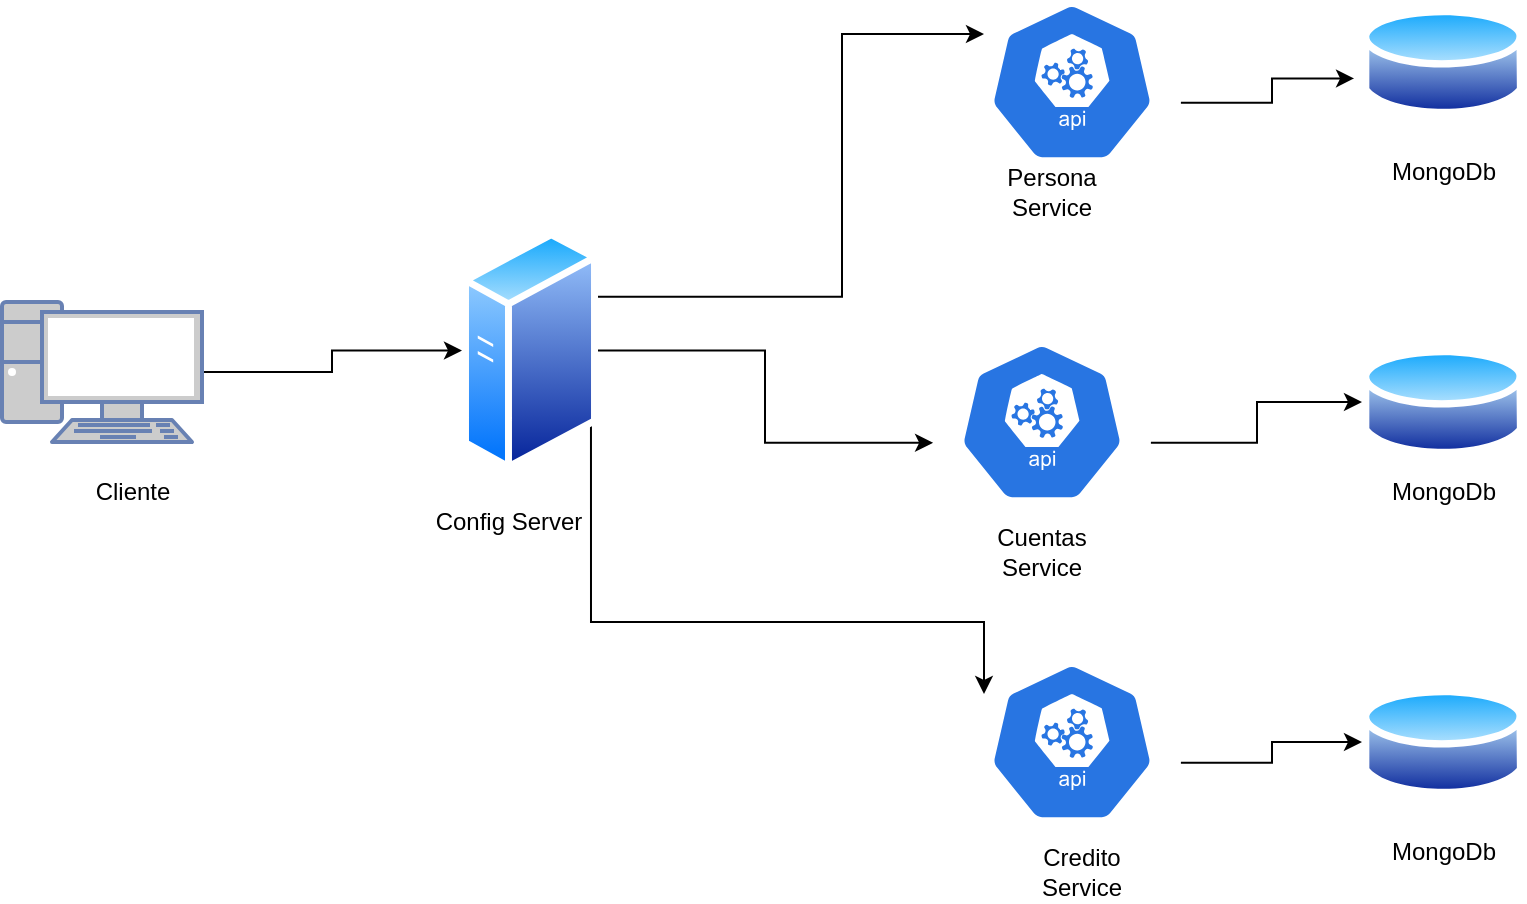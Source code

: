 <mxfile version="17.0.0" type="github" pages="2">
  <diagram id="NuA-ZBS8xIu7MS-g6axS" name="arquitectura">
    <mxGraphModel dx="1038" dy="579" grid="1" gridSize="10" guides="1" tooltips="1" connect="1" arrows="1" fold="1" page="1" pageScale="1" pageWidth="2339" pageHeight="3300" math="0" shadow="0">
      <root>
        <mxCell id="0" />
        <mxCell id="1" parent="0" />
        <mxCell id="LSOykKGeXTvxGgtYJSAi-4" value="" style="aspect=fixed;perimeter=ellipsePerimeter;html=1;align=center;shadow=0;dashed=0;spacingTop=3;image;image=img/lib/active_directory/database.svg;" vertex="1" parent="1">
          <mxGeometry x="690" y="420" width="81.08" height="60" as="geometry" />
        </mxCell>
        <mxCell id="LSOykKGeXTvxGgtYJSAi-5" value="" style="aspect=fixed;perimeter=ellipsePerimeter;html=1;align=center;shadow=0;dashed=0;spacingTop=3;image;image=img/lib/active_directory/database.svg;" vertex="1" parent="1">
          <mxGeometry x="690" y="250" width="81.08" height="60" as="geometry" />
        </mxCell>
        <mxCell id="LSOykKGeXTvxGgtYJSAi-6" value="" style="aspect=fixed;perimeter=ellipsePerimeter;html=1;align=center;shadow=0;dashed=0;spacingTop=3;image;image=img/lib/active_directory/database.svg;" vertex="1" parent="1">
          <mxGeometry x="690" y="80" width="81.08" height="60" as="geometry" />
        </mxCell>
        <mxCell id="LSOykKGeXTvxGgtYJSAi-7" value="MongoDb" style="text;html=1;strokeColor=none;fillColor=none;align=center;verticalAlign=middle;whiteSpace=wrap;rounded=0;" vertex="1" parent="1">
          <mxGeometry x="700.54" y="150" width="60" height="30" as="geometry" />
        </mxCell>
        <mxCell id="LSOykKGeXTvxGgtYJSAi-8" value="MongoDb" style="text;html=1;strokeColor=none;fillColor=none;align=center;verticalAlign=middle;whiteSpace=wrap;rounded=0;" vertex="1" parent="1">
          <mxGeometry x="700.54" y="310" width="60" height="30" as="geometry" />
        </mxCell>
        <mxCell id="LSOykKGeXTvxGgtYJSAi-9" value="MongoDb" style="text;html=1;strokeColor=none;fillColor=none;align=center;verticalAlign=middle;whiteSpace=wrap;rounded=0;" vertex="1" parent="1">
          <mxGeometry x="700.54" y="490" width="60" height="30" as="geometry" />
        </mxCell>
        <mxCell id="LSOykKGeXTvxGgtYJSAi-24" style="edgeStyle=orthogonalEdgeStyle;rounded=0;orthogonalLoop=1;jettySize=auto;html=1;exitX=0.995;exitY=0.63;exitDx=0;exitDy=0;exitPerimeter=0;entryX=-0.049;entryY=0.637;entryDx=0;entryDy=0;entryPerimeter=0;" edge="1" parent="1" source="LSOykKGeXTvxGgtYJSAi-10" target="LSOykKGeXTvxGgtYJSAi-6">
          <mxGeometry relative="1" as="geometry">
            <mxPoint x="670" y="120" as="targetPoint" />
          </mxGeometry>
        </mxCell>
        <mxCell id="LSOykKGeXTvxGgtYJSAi-10" value="" style="sketch=0;html=1;dashed=0;whitespace=wrap;fillColor=#2875E2;strokeColor=#ffffff;points=[[0.005,0.63,0],[0.1,0.2,0],[0.9,0.2,0],[0.5,0,0],[0.995,0.63,0],[0.72,0.99,0],[0.5,1,0],[0.28,0.99,0]];shape=mxgraph.kubernetes.icon;prIcon=api" vertex="1" parent="1">
          <mxGeometry x="490" y="80" width="110" height="80" as="geometry" />
        </mxCell>
        <mxCell id="LSOykKGeXTvxGgtYJSAi-25" style="edgeStyle=orthogonalEdgeStyle;rounded=0;orthogonalLoop=1;jettySize=auto;html=1;exitX=0.995;exitY=0.63;exitDx=0;exitDy=0;exitPerimeter=0;entryX=0;entryY=0.5;entryDx=0;entryDy=0;" edge="1" parent="1" source="LSOykKGeXTvxGgtYJSAi-11" target="LSOykKGeXTvxGgtYJSAi-5">
          <mxGeometry relative="1" as="geometry" />
        </mxCell>
        <mxCell id="LSOykKGeXTvxGgtYJSAi-11" value="" style="sketch=0;html=1;dashed=0;whitespace=wrap;fillColor=#2875E2;strokeColor=#ffffff;points=[[0.005,0.63,0],[0.1,0.2,0],[0.9,0.2,0],[0.5,0,0],[0.995,0.63,0],[0.72,0.99,0],[0.5,1,0],[0.28,0.99,0]];shape=mxgraph.kubernetes.icon;prIcon=api" vertex="1" parent="1">
          <mxGeometry x="475" y="250" width="110" height="80" as="geometry" />
        </mxCell>
        <mxCell id="LSOykKGeXTvxGgtYJSAi-26" style="edgeStyle=orthogonalEdgeStyle;rounded=0;orthogonalLoop=1;jettySize=auto;html=1;exitX=0.995;exitY=0.63;exitDx=0;exitDy=0;exitPerimeter=0;entryX=0;entryY=0.5;entryDx=0;entryDy=0;" edge="1" parent="1" source="LSOykKGeXTvxGgtYJSAi-12" target="LSOykKGeXTvxGgtYJSAi-4">
          <mxGeometry relative="1" as="geometry" />
        </mxCell>
        <mxCell id="LSOykKGeXTvxGgtYJSAi-12" value="" style="sketch=0;html=1;dashed=0;whitespace=wrap;fillColor=#2875E2;strokeColor=#ffffff;points=[[0.005,0.63,0],[0.1,0.2,0],[0.9,0.2,0],[0.5,0,0],[0.995,0.63,0],[0.72,0.99,0],[0.5,1,0],[0.28,0.99,0]];shape=mxgraph.kubernetes.icon;prIcon=api" vertex="1" parent="1">
          <mxGeometry x="490" y="410" width="110" height="80" as="geometry" />
        </mxCell>
        <mxCell id="LSOykKGeXTvxGgtYJSAi-14" value="Persona Service" style="text;html=1;strokeColor=none;fillColor=none;align=center;verticalAlign=middle;whiteSpace=wrap;rounded=0;" vertex="1" parent="1">
          <mxGeometry x="505" y="160" width="60" height="30" as="geometry" />
        </mxCell>
        <mxCell id="LSOykKGeXTvxGgtYJSAi-16" value="Cuentas&lt;br&gt;Service" style="text;html=1;strokeColor=none;fillColor=none;align=center;verticalAlign=middle;whiteSpace=wrap;rounded=0;" vertex="1" parent="1">
          <mxGeometry x="500" y="340" width="60" height="30" as="geometry" />
        </mxCell>
        <mxCell id="LSOykKGeXTvxGgtYJSAi-17" value="Credito&lt;br&gt;Service" style="text;html=1;strokeColor=none;fillColor=none;align=center;verticalAlign=middle;whiteSpace=wrap;rounded=0;" vertex="1" parent="1">
          <mxGeometry x="520" y="500" width="60" height="30" as="geometry" />
        </mxCell>
        <mxCell id="LSOykKGeXTvxGgtYJSAi-18" style="edgeStyle=orthogonalEdgeStyle;rounded=0;orthogonalLoop=1;jettySize=auto;html=1;exitX=0.5;exitY=1;exitDx=0;exitDy=0;" edge="1" parent="1" source="LSOykKGeXTvxGgtYJSAi-16" target="LSOykKGeXTvxGgtYJSAi-16">
          <mxGeometry relative="1" as="geometry" />
        </mxCell>
        <mxCell id="LSOykKGeXTvxGgtYJSAi-30" style="edgeStyle=orthogonalEdgeStyle;rounded=0;orthogonalLoop=1;jettySize=auto;html=1;exitX=1;exitY=0.5;exitDx=0;exitDy=0;exitPerimeter=0;entryX=0;entryY=0.5;entryDx=0;entryDy=0;" edge="1" parent="1" source="LSOykKGeXTvxGgtYJSAi-19" target="LSOykKGeXTvxGgtYJSAi-22">
          <mxGeometry relative="1" as="geometry" />
        </mxCell>
        <mxCell id="LSOykKGeXTvxGgtYJSAi-19" value="" style="fontColor=#0066CC;verticalAlign=top;verticalLabelPosition=bottom;labelPosition=center;align=center;html=1;outlineConnect=0;fillColor=#CCCCCC;strokeColor=#6881B3;gradientColor=none;gradientDirection=north;strokeWidth=2;shape=mxgraph.networks.pc;" vertex="1" parent="1">
          <mxGeometry x="10" y="230" width="100" height="70" as="geometry" />
        </mxCell>
        <mxCell id="LSOykKGeXTvxGgtYJSAi-20" value="Cliente" style="text;html=1;align=center;verticalAlign=middle;resizable=0;points=[];autosize=1;strokeColor=none;fillColor=none;" vertex="1" parent="1">
          <mxGeometry x="50" y="315" width="50" height="20" as="geometry" />
        </mxCell>
        <mxCell id="LSOykKGeXTvxGgtYJSAi-27" style="edgeStyle=orthogonalEdgeStyle;rounded=0;orthogonalLoop=1;jettySize=auto;html=1;exitX=1;exitY=0.25;exitDx=0;exitDy=0;entryX=0.1;entryY=0.2;entryDx=0;entryDy=0;entryPerimeter=0;" edge="1" parent="1" source="LSOykKGeXTvxGgtYJSAi-22" target="LSOykKGeXTvxGgtYJSAi-10">
          <mxGeometry relative="1" as="geometry">
            <mxPoint x="490" y="130" as="targetPoint" />
            <Array as="points">
              <mxPoint x="430" y="227" />
              <mxPoint x="430" y="96" />
            </Array>
          </mxGeometry>
        </mxCell>
        <mxCell id="LSOykKGeXTvxGgtYJSAi-28" style="edgeStyle=orthogonalEdgeStyle;rounded=0;orthogonalLoop=1;jettySize=auto;html=1;exitX=1;exitY=0.5;exitDx=0;exitDy=0;entryX=0.005;entryY=0.63;entryDx=0;entryDy=0;entryPerimeter=0;" edge="1" parent="1" source="LSOykKGeXTvxGgtYJSAi-22" target="LSOykKGeXTvxGgtYJSAi-11">
          <mxGeometry relative="1" as="geometry" />
        </mxCell>
        <mxCell id="LSOykKGeXTvxGgtYJSAi-29" style="edgeStyle=orthogonalEdgeStyle;rounded=0;orthogonalLoop=1;jettySize=auto;html=1;exitX=1;exitY=0.75;exitDx=0;exitDy=0;entryX=0.1;entryY=0.2;entryDx=0;entryDy=0;entryPerimeter=0;" edge="1" parent="1" source="LSOykKGeXTvxGgtYJSAi-22" target="LSOykKGeXTvxGgtYJSAi-12">
          <mxGeometry relative="1" as="geometry">
            <Array as="points">
              <mxPoint x="305" y="390" />
              <mxPoint x="501" y="390" />
            </Array>
          </mxGeometry>
        </mxCell>
        <mxCell id="LSOykKGeXTvxGgtYJSAi-22" value="" style="aspect=fixed;perimeter=ellipsePerimeter;html=1;align=center;shadow=0;dashed=0;spacingTop=3;image;image=img/lib/active_directory/generic_server.svg;" vertex="1" parent="1">
          <mxGeometry x="240" y="193.57" width="68" height="121.43" as="geometry" />
        </mxCell>
        <mxCell id="LSOykKGeXTvxGgtYJSAi-23" value="Config Server" style="text;html=1;align=center;verticalAlign=middle;resizable=0;points=[];autosize=1;strokeColor=none;fillColor=none;" vertex="1" parent="1">
          <mxGeometry x="218" y="330" width="90" height="20" as="geometry" />
        </mxCell>
      </root>
    </mxGraphModel>
  </diagram>
  <diagram id="yC6OjGrcHVof93vN7JXY" name="db">
    <mxGraphModel dx="692" dy="386" grid="1" gridSize="10" guides="1" tooltips="1" connect="1" arrows="1" fold="1" page="1" pageScale="1" pageWidth="2339" pageHeight="3300" math="0" shadow="0">
      <root>
        <mxCell id="KnGyn6OmtfgKNPtZvWNv-0" />
        <mxCell id="KnGyn6OmtfgKNPtZvWNv-1" parent="KnGyn6OmtfgKNPtZvWNv-0" />
        <mxCell id="KnGyn6OmtfgKNPtZvWNv-2" value="Persona" style="swimlane;childLayout=stackLayout;horizontal=1;startSize=30;horizontalStack=0;rounded=1;fontSize=14;fontStyle=0;strokeWidth=2;resizeParent=0;resizeLast=1;shadow=0;dashed=0;align=center;" vertex="1" parent="KnGyn6OmtfgKNPtZvWNv-1">
          <mxGeometry x="510" y="400" width="160" height="120" as="geometry" />
        </mxCell>
        <mxCell id="KnGyn6OmtfgKNPtZvWNv-3" value="id&#xa;nombre&#xa;tipo" style="align=left;strokeColor=none;fillColor=none;spacingLeft=4;fontSize=12;verticalAlign=top;resizable=0;rotatable=0;part=1;" vertex="1" parent="KnGyn6OmtfgKNPtZvWNv-2">
          <mxGeometry y="30" width="160" height="90" as="geometry" />
        </mxCell>
        <mxCell id="KnGyn6OmtfgKNPtZvWNv-4" value="Activos" style="swimlane;childLayout=stackLayout;horizontal=1;startSize=30;horizontalStack=0;rounded=1;fontSize=14;fontStyle=0;strokeWidth=2;resizeParent=0;resizeLast=1;shadow=0;dashed=0;align=center;" vertex="1" parent="KnGyn6OmtfgKNPtZvWNv-1">
          <mxGeometry x="730" y="500" width="160" height="120" as="geometry" />
        </mxCell>
        <mxCell id="KnGyn6OmtfgKNPtZvWNv-5" value="double comision&#xa;long limiteComision&#xa;float saldo&#xa;" style="align=left;strokeColor=none;fillColor=none;spacingLeft=4;fontSize=12;verticalAlign=top;resizable=0;rotatable=0;part=1;" vertex="1" parent="KnGyn6OmtfgKNPtZvWNv-4">
          <mxGeometry y="30" width="160" height="90" as="geometry" />
        </mxCell>
        <mxCell id="KnGyn6OmtfgKNPtZvWNv-6" value="Pasivos" style="swimlane;childLayout=stackLayout;horizontal=1;startSize=30;horizontalStack=0;rounded=1;fontSize=14;fontStyle=0;strokeWidth=2;resizeParent=0;resizeLast=1;shadow=0;dashed=0;align=center;" vertex="1" parent="KnGyn6OmtfgKNPtZvWNv-1">
          <mxGeometry x="1040" y="410" width="160" height="120" as="geometry" />
        </mxCell>
        <mxCell id="KnGyn6OmtfgKNPtZvWNv-7" value="int limite&#xa;char tipo&#xa;float saldo&#xa;limite de credito" style="align=left;strokeColor=none;fillColor=none;spacingLeft=4;fontSize=12;verticalAlign=top;resizable=0;rotatable=0;part=1;" vertex="1" parent="KnGyn6OmtfgKNPtZvWNv-6">
          <mxGeometry y="30" width="160" height="90" as="geometry" />
        </mxCell>
        <mxCell id="KnGyn6OmtfgKNPtZvWNv-10" value="Ahoro " style="swimlane;childLayout=stackLayout;horizontal=1;startSize=30;horizontalStack=0;rounded=1;fontSize=14;fontStyle=0;strokeWidth=2;resizeParent=0;resizeLast=1;shadow=0;dashed=0;align=center;" vertex="1" parent="KnGyn6OmtfgKNPtZvWNv-1">
          <mxGeometry x="540" y="650" width="160" height="120" as="geometry">
            <mxRectangle x="540" y="650" width="70" height="30" as="alternateBounds" />
          </mxGeometry>
        </mxCell>
        <mxCell id="KnGyn6OmtfgKNPtZvWNv-23" value="Persona" style="text;html=1;align=center;verticalAlign=middle;resizable=0;points=[];autosize=1;strokeColor=none;fillColor=none;" vertex="1" parent="KnGyn6OmtfgKNPtZvWNv-10">
          <mxGeometry y="30" width="160" height="90" as="geometry" />
        </mxCell>
        <mxCell id="KnGyn6OmtfgKNPtZvWNv-12" value="Corriebte" style="swimlane;childLayout=stackLayout;horizontal=1;startSize=30;horizontalStack=0;rounded=1;fontSize=14;fontStyle=0;strokeWidth=2;resizeParent=0;resizeLast=1;shadow=0;dashed=0;align=center;" vertex="1" parent="KnGyn6OmtfgKNPtZvWNv-1">
          <mxGeometry x="710" y="660" width="160" height="120" as="geometry" />
        </mxCell>
        <mxCell id="KnGyn6OmtfgKNPtZvWNv-24" value="Persona [ ]" style="text;html=1;align=center;verticalAlign=middle;resizable=0;points=[];autosize=1;strokeColor=none;fillColor=none;" vertex="1" parent="KnGyn6OmtfgKNPtZvWNv-12">
          <mxGeometry y="30" width="160" height="90" as="geometry" />
        </mxCell>
        <mxCell id="KnGyn6OmtfgKNPtZvWNv-14" value="PlazoFijo" style="swimlane;childLayout=stackLayout;horizontal=1;startSize=30;horizontalStack=0;rounded=1;fontSize=14;fontStyle=0;strokeWidth=2;resizeParent=0;resizeLast=1;shadow=0;dashed=0;align=center;" vertex="1" parent="KnGyn6OmtfgKNPtZvWNv-1">
          <mxGeometry x="880" y="660" width="160" height="120" as="geometry" />
        </mxCell>
        <mxCell id="KnGyn6OmtfgKNPtZvWNv-15" value="Persona&#xa;date fecha" style="align=left;strokeColor=none;fillColor=none;spacingLeft=4;fontSize=12;verticalAlign=top;resizable=0;rotatable=0;part=1;" vertex="1" parent="KnGyn6OmtfgKNPtZvWNv-14">
          <mxGeometry y="30" width="160" height="90" as="geometry" />
        </mxCell>
        <mxCell id="KnGyn6OmtfgKNPtZvWNv-16" value="" style="endArrow=classic;html=1;rounded=0;entryX=0.25;entryY=1;entryDx=0;entryDy=0;exitX=0.5;exitY=0;exitDx=0;exitDy=0;" edge="1" parent="KnGyn6OmtfgKNPtZvWNv-1" source="KnGyn6OmtfgKNPtZvWNv-10" target="KnGyn6OmtfgKNPtZvWNv-5">
          <mxGeometry width="50" height="50" relative="1" as="geometry">
            <mxPoint x="750" y="660" as="sourcePoint" />
            <mxPoint x="800" y="610" as="targetPoint" />
          </mxGeometry>
        </mxCell>
        <mxCell id="KnGyn6OmtfgKNPtZvWNv-17" value="" style="endArrow=classic;html=1;rounded=0;exitX=0.5;exitY=0;exitDx=0;exitDy=0;entryX=0.5;entryY=1;entryDx=0;entryDy=0;" edge="1" parent="KnGyn6OmtfgKNPtZvWNv-1" source="KnGyn6OmtfgKNPtZvWNv-12" target="KnGyn6OmtfgKNPtZvWNv-4">
          <mxGeometry width="50" height="50" relative="1" as="geometry">
            <mxPoint x="830" y="650" as="sourcePoint" />
            <mxPoint x="880" y="600" as="targetPoint" />
          </mxGeometry>
        </mxCell>
        <mxCell id="KnGyn6OmtfgKNPtZvWNv-18" value="" style="endArrow=classic;html=1;rounded=0;entryX=0.723;entryY=1.03;entryDx=0;entryDy=0;entryPerimeter=0;exitX=0.5;exitY=0;exitDx=0;exitDy=0;" edge="1" parent="KnGyn6OmtfgKNPtZvWNv-1" source="KnGyn6OmtfgKNPtZvWNv-14" target="KnGyn6OmtfgKNPtZvWNv-5">
          <mxGeometry width="50" height="50" relative="1" as="geometry">
            <mxPoint x="830" y="650" as="sourcePoint" />
            <mxPoint x="880" y="600" as="targetPoint" />
          </mxGeometry>
        </mxCell>
        <mxCell id="KnGyn6OmtfgKNPtZvWNv-19" value="&lt;ul&gt;&lt;li&gt;1 cliente personal solo puede tener uno de las cuentas&lt;/li&gt;&lt;li&gt;1 cliente empresarial ! ahoro ! plazo fijo -&amp;gt; muchas cuentas corriente&lt;/li&gt;&lt;li&gt;1 cuenta empresarial emprearial puede -&amp;gt; 1 - n titulares&lt;/li&gt;&lt;li&gt;1 cliente -&amp;gt; 0 - 1 credito sin cuenta&lt;/li&gt;&lt;li&gt;&lt;br&gt;&lt;/li&gt;&lt;/ul&gt;" style="text;html=1;align=left;verticalAlign=middle;resizable=0;points=[];autosize=1;strokeColor=none;fillColor=none;" vertex="1" parent="KnGyn6OmtfgKNPtZvWNv-1">
          <mxGeometry x="650" y="820" width="420" height="100" as="geometry" />
        </mxCell>
        <mxCell id="KnGyn6OmtfgKNPtZvWNv-20" value="Operacion" style="swimlane;childLayout=stackLayout;horizontal=1;startSize=30;horizontalStack=0;rounded=1;fontSize=14;fontStyle=0;strokeWidth=2;resizeParent=0;resizeLast=1;shadow=0;dashed=0;align=center;" vertex="1" parent="KnGyn6OmtfgKNPtZvWNv-1">
          <mxGeometry x="1040" y="540" width="160" height="120" as="geometry" />
        </mxCell>
        <mxCell id="KnGyn6OmtfgKNPtZvWNv-21" value="date fecha&#xa;tipo tipooperacion&#xa;monto&#xa;" style="align=left;strokeColor=none;fillColor=none;spacingLeft=4;fontSize=12;verticalAlign=top;resizable=0;rotatable=0;part=1;" vertex="1" parent="KnGyn6OmtfgKNPtZvWNv-20">
          <mxGeometry y="30" width="160" height="90" as="geometry" />
        </mxCell>
      </root>
    </mxGraphModel>
  </diagram>
</mxfile>
